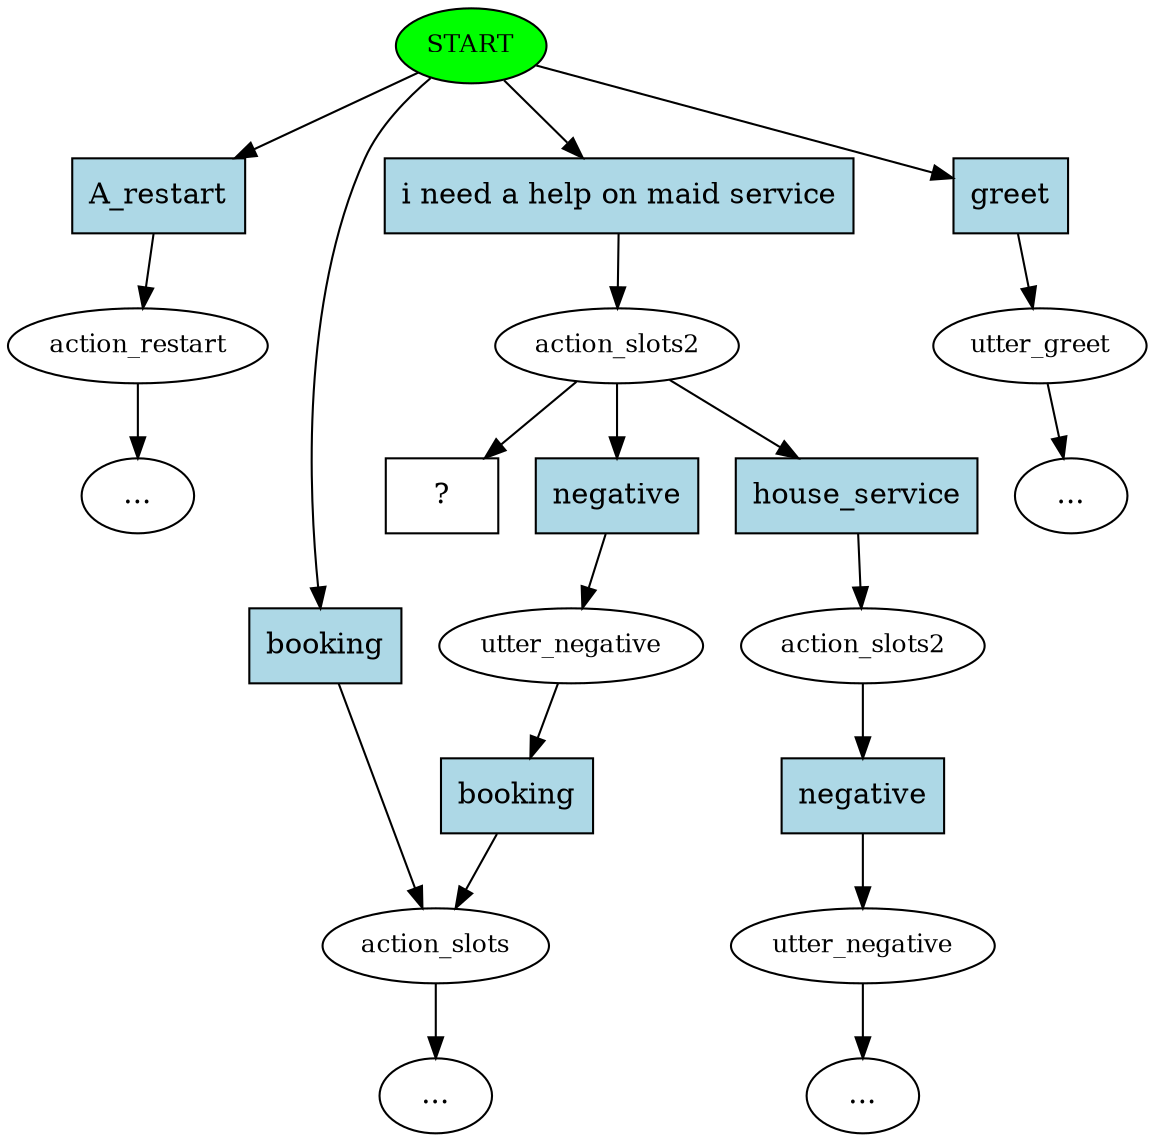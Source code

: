 digraph  {
0 [label=START, fillcolor=green, style=filled, fontsize=12, class="start active"];
1 [label=action_restart, fontsize=12, class=""];
"-3" [label="...", class=ellipsis];
2 [label=action_slots, fontsize=12, class=""];
3 [label=action_slots2, fontsize=12, class=active];
4 [label=utter_negative, fontsize=12, class=""];
7 [label=action_slots2, fontsize=12, class=""];
8 [label=utter_negative, fontsize=12, class=""];
"-6" [label="...", class=ellipsis];
10 [label=utter_greet, fontsize=12, class=""];
"-11" [label="...", class=ellipsis];
"-12" [label="...", class=ellipsis];
16 [label="  ?  ", shape=rect, class="intent dashed active"];
17 [label=A_restart, shape=rect, style=filled, fillcolor=lightblue, class=intent];
18 [label=booking, shape=rect, style=filled, fillcolor=lightblue, class=intent];
19 [label="i need a help on maid service", shape=rect, style=filled, fillcolor=lightblue, class="intent active"];
20 [label=greet, shape=rect, style=filled, fillcolor=lightblue, class=intent];
21 [label=negative, shape=rect, style=filled, fillcolor=lightblue, class=intent];
22 [label=house_service, shape=rect, style=filled, fillcolor=lightblue, class=intent];
23 [label=booking, shape=rect, style=filled, fillcolor=lightblue, class=intent];
24 [label=negative, shape=rect, style=filled, fillcolor=lightblue, class=intent];
0 -> 17  [key=0, class=""];
0 -> 18  [key=0, class=""];
0 -> 19  [key=0, class=active];
0 -> 20  [key=0, class=""];
1 -> "-3"  [key=NONE, label="", class=""];
2 -> "-11"  [key=NONE, label="", class=""];
3 -> 16  [key=NONE, label="", class=active];
3 -> 21  [key=0, class=""];
3 -> 22  [key=0, class=""];
4 -> 23  [key=0, class=""];
7 -> 24  [key=0, class=""];
8 -> "-6"  [key=NONE, label="", class=""];
10 -> "-12"  [key=NONE, label="", class=""];
17 -> 1  [key=0, class=""];
18 -> 2  [key=0, class=""];
19 -> 3  [key=0, class=active];
20 -> 10  [key=0, class=""];
21 -> 4  [key=0, class=""];
22 -> 7  [key=0, class=""];
23 -> 2  [key=0, class=""];
24 -> 8  [key=0, class=""];
}
